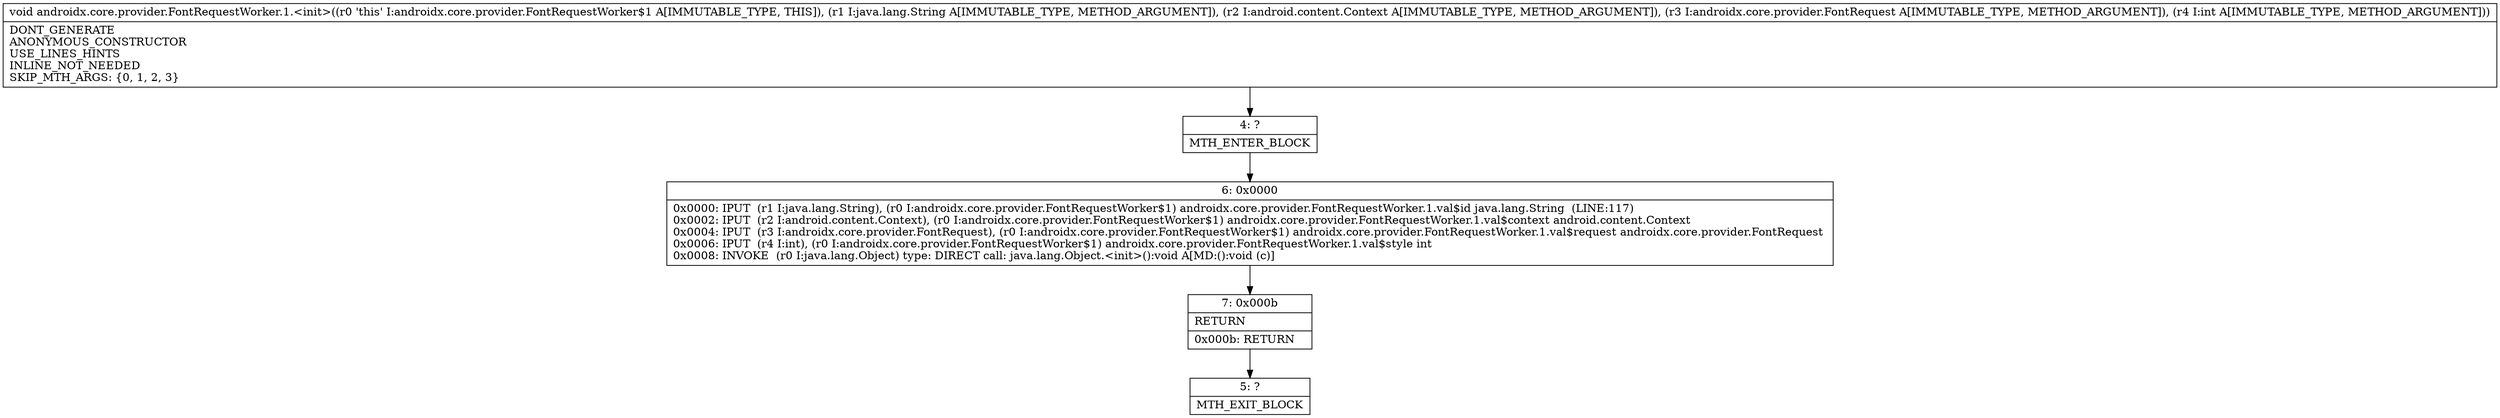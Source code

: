 digraph "CFG forandroidx.core.provider.FontRequestWorker.1.\<init\>(Ljava\/lang\/String;Landroid\/content\/Context;Landroidx\/core\/provider\/FontRequest;I)V" {
Node_4 [shape=record,label="{4\:\ ?|MTH_ENTER_BLOCK\l}"];
Node_6 [shape=record,label="{6\:\ 0x0000|0x0000: IPUT  (r1 I:java.lang.String), (r0 I:androidx.core.provider.FontRequestWorker$1) androidx.core.provider.FontRequestWorker.1.val$id java.lang.String  (LINE:117)\l0x0002: IPUT  (r2 I:android.content.Context), (r0 I:androidx.core.provider.FontRequestWorker$1) androidx.core.provider.FontRequestWorker.1.val$context android.content.Context \l0x0004: IPUT  (r3 I:androidx.core.provider.FontRequest), (r0 I:androidx.core.provider.FontRequestWorker$1) androidx.core.provider.FontRequestWorker.1.val$request androidx.core.provider.FontRequest \l0x0006: IPUT  (r4 I:int), (r0 I:androidx.core.provider.FontRequestWorker$1) androidx.core.provider.FontRequestWorker.1.val$style int \l0x0008: INVOKE  (r0 I:java.lang.Object) type: DIRECT call: java.lang.Object.\<init\>():void A[MD:():void (c)]\l}"];
Node_7 [shape=record,label="{7\:\ 0x000b|RETURN\l|0x000b: RETURN   \l}"];
Node_5 [shape=record,label="{5\:\ ?|MTH_EXIT_BLOCK\l}"];
MethodNode[shape=record,label="{void androidx.core.provider.FontRequestWorker.1.\<init\>((r0 'this' I:androidx.core.provider.FontRequestWorker$1 A[IMMUTABLE_TYPE, THIS]), (r1 I:java.lang.String A[IMMUTABLE_TYPE, METHOD_ARGUMENT]), (r2 I:android.content.Context A[IMMUTABLE_TYPE, METHOD_ARGUMENT]), (r3 I:androidx.core.provider.FontRequest A[IMMUTABLE_TYPE, METHOD_ARGUMENT]), (r4 I:int A[IMMUTABLE_TYPE, METHOD_ARGUMENT]))  | DONT_GENERATE\lANONYMOUS_CONSTRUCTOR\lUSE_LINES_HINTS\lINLINE_NOT_NEEDED\lSKIP_MTH_ARGS: \{0, 1, 2, 3\}\l}"];
MethodNode -> Node_4;Node_4 -> Node_6;
Node_6 -> Node_7;
Node_7 -> Node_5;
}

